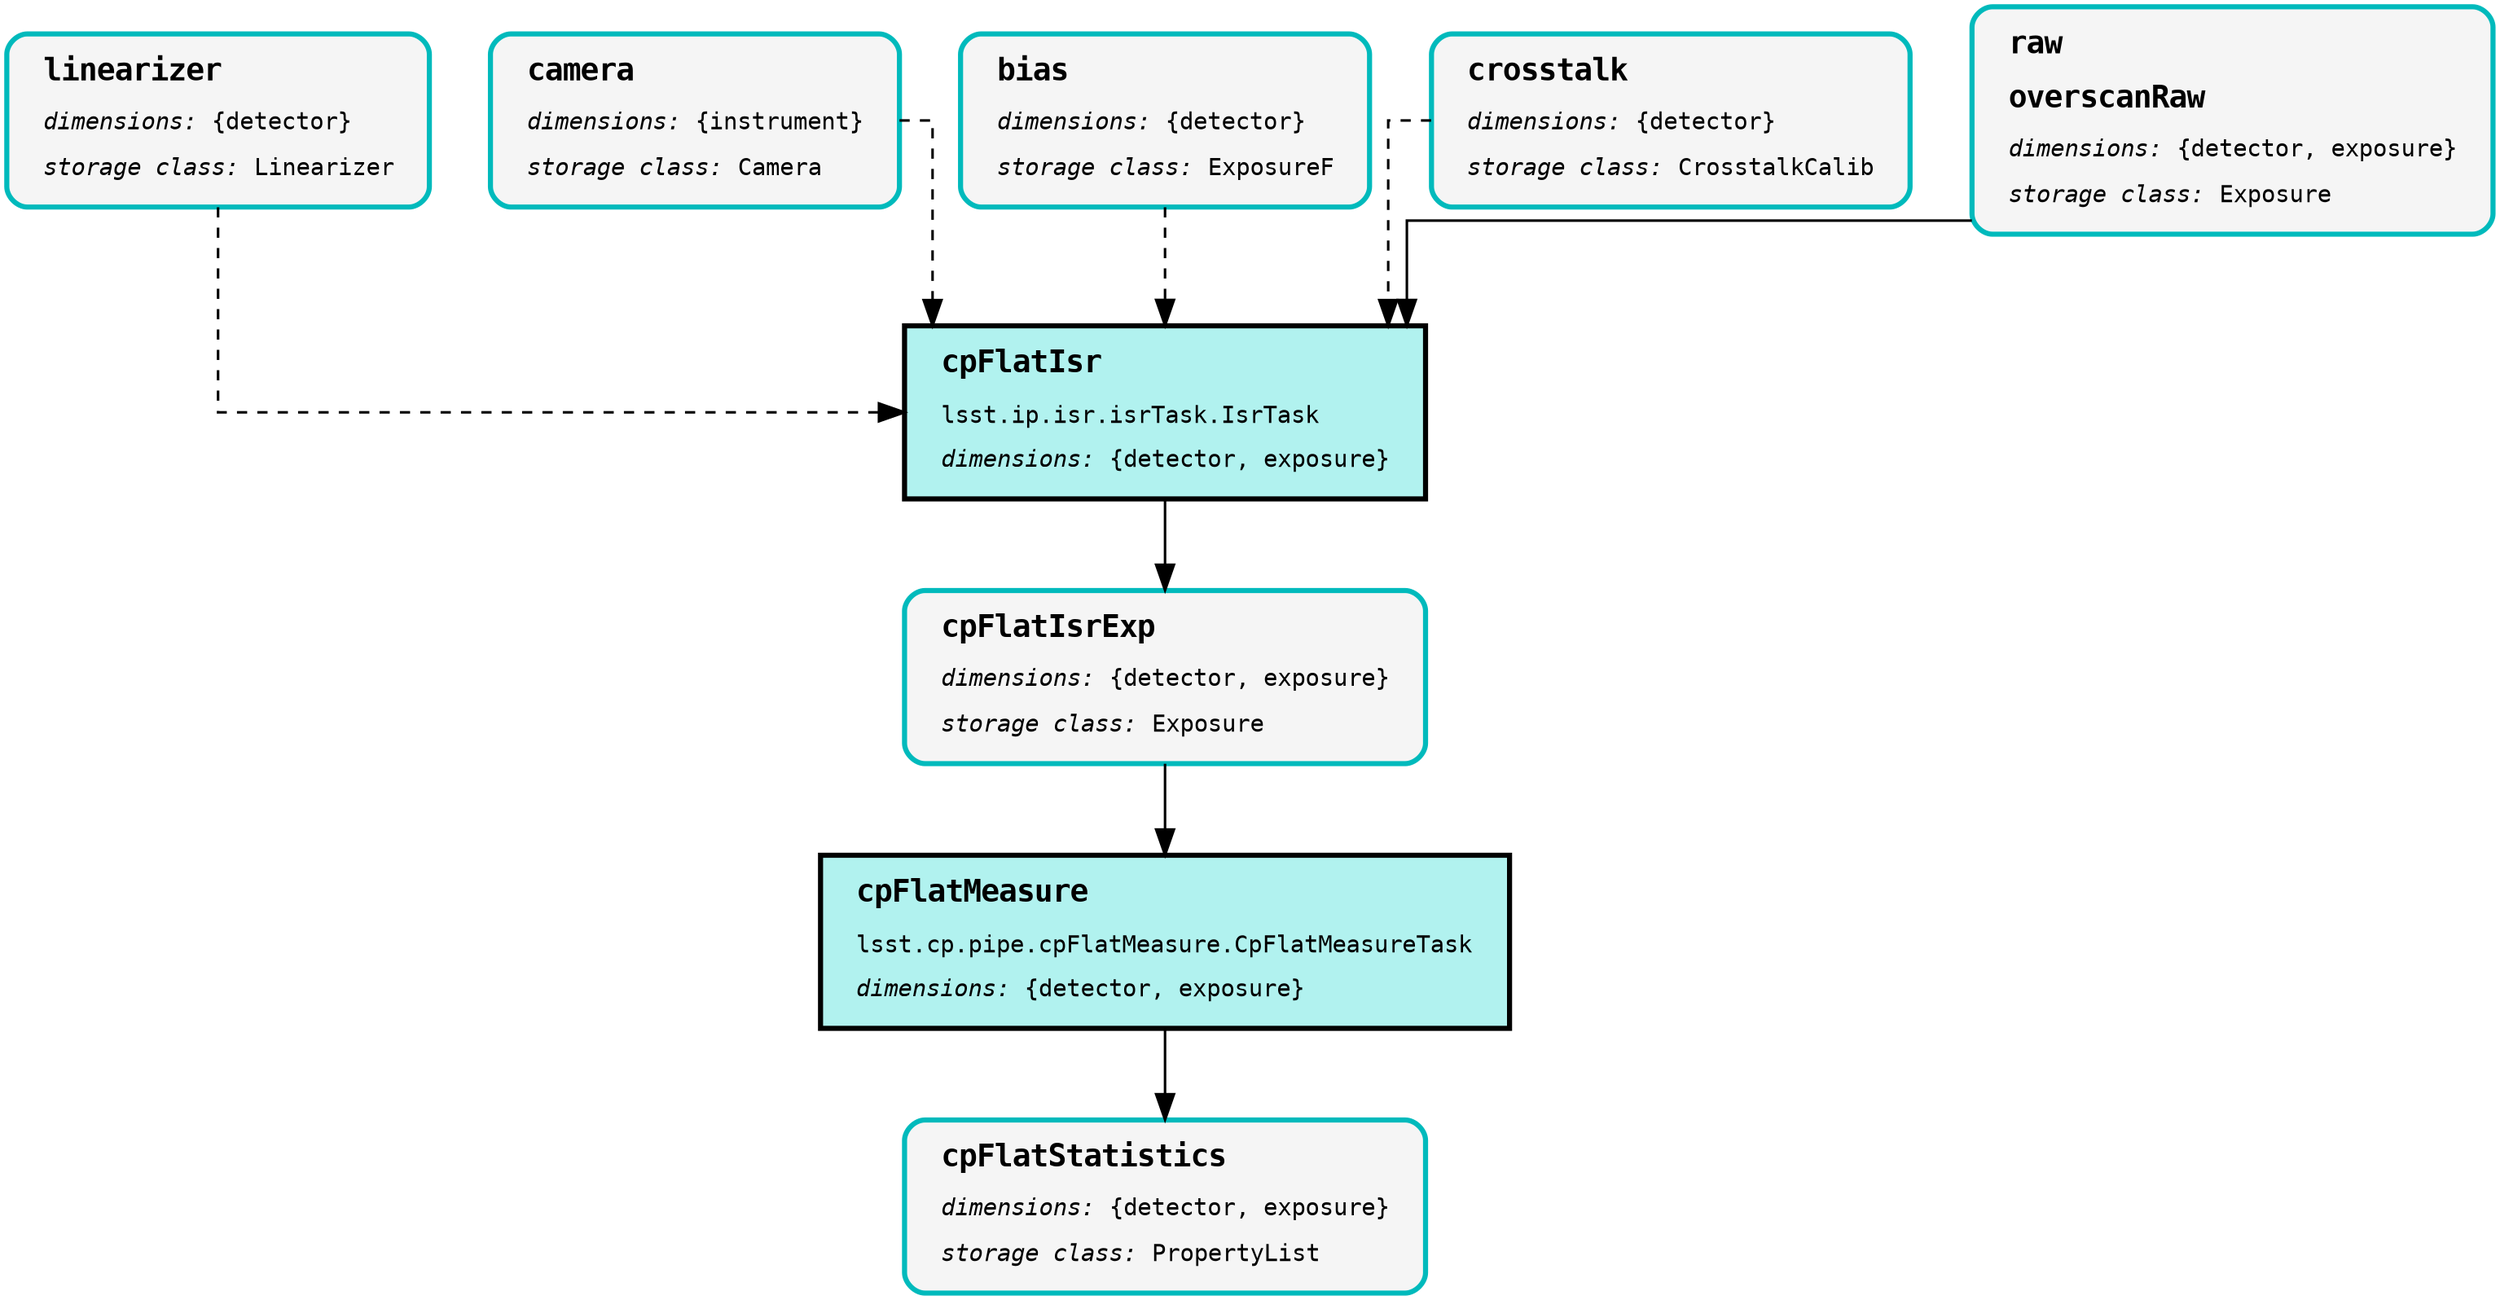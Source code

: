 digraph Pipeline {
graph [splines="ortho", nodesep="0.5", ranksep="0.75"];
node [shape="box", fontname="Monospace", fontsize="14", margin="0.2,0.1", penwidth="3"];
edge [color="black", arrowsize="1.5", penwidth="1.5", pad="10mm"];
"cpFlatIsr:2" [style="filled", color="black", fillcolor="#B1F2EF", label=<<TABLE BORDER="0" CELLPADDING="5"><TR><TD ALIGN="LEFT"><B><FONT POINT-SIZE="18">cpFlatIsr</FONT></B></TD></TR><TR><TD ALIGN="LEFT">lsst.ip.isr.isrTask.IsrTask</TD></TR><TR><TD ALIGN="LEFT"><I>dimensions:</I>&nbsp;{detector, exposure}</TD></TR></TABLE>>];
"linearizer:0" [style="rounded,filled,bold", color="#00BABC", fillcolor="#F5F5F5", label=<<TABLE BORDER="0" CELLPADDING="5"><TR><TD ALIGN="LEFT"><B><FONT POINT-SIZE="18">linearizer</FONT></B></TD></TR><TR><TD ALIGN="LEFT"><I>dimensions:</I>&nbsp;{detector}</TD></TR><TR><TD ALIGN="LEFT"><I>storage class:</I>&nbsp;Linearizer</TD></TR></TABLE>>];
"camera:0" [style="rounded,filled,bold", color="#00BABC", fillcolor="#F5F5F5", label=<<TABLE BORDER="0" CELLPADDING="5"><TR><TD ALIGN="LEFT"><B><FONT POINT-SIZE="18">camera</FONT></B></TD></TR><TR><TD ALIGN="LEFT"><I>dimensions:</I>&nbsp;{instrument}</TD></TR><TR><TD ALIGN="LEFT"><I>storage class:</I>&nbsp;Camera</TD></TR></TABLE>>];
"bias:0" [style="rounded,filled,bold", color="#00BABC", fillcolor="#F5F5F5", label=<<TABLE BORDER="0" CELLPADDING="5"><TR><TD ALIGN="LEFT"><B><FONT POINT-SIZE="18">bias</FONT></B></TD></TR><TR><TD ALIGN="LEFT"><I>dimensions:</I>&nbsp;{detector}</TD></TR><TR><TD ALIGN="LEFT"><I>storage class:</I>&nbsp;ExposureF</TD></TR></TABLE>>];
"crosstalk:0" [style="rounded,filled,bold", color="#00BABC", fillcolor="#F5F5F5", label=<<TABLE BORDER="0" CELLPADDING="5"><TR><TD ALIGN="LEFT"><B><FONT POINT-SIZE="18">crosstalk</FONT></B></TD></TR><TR><TD ALIGN="LEFT"><I>dimensions:</I>&nbsp;{detector}</TD></TR><TR><TD ALIGN="LEFT"><I>storage class:</I>&nbsp;CrosstalkCalib</TD></TR></TABLE>>];
"cpFlatIsrExp:0" [style="rounded,filled,bold", color="#00BABC", fillcolor="#F5F5F5", label=<<TABLE BORDER="0" CELLPADDING="5"><TR><TD ALIGN="LEFT"><B><FONT POINT-SIZE="18">cpFlatIsrExp</FONT></B></TD></TR><TR><TD ALIGN="LEFT"><I>dimensions:</I>&nbsp;{detector, exposure}</TD></TR><TR><TD ALIGN="LEFT"><I>storage class:</I>&nbsp;Exposure</TD></TR></TABLE>>];
"cpFlatMeasure:2" [style="filled", color="black", fillcolor="#B1F2EF", label=<<TABLE BORDER="0" CELLPADDING="5"><TR><TD ALIGN="LEFT"><B><FONT POINT-SIZE="18">cpFlatMeasure</FONT></B></TD></TR><TR><TD ALIGN="LEFT">lsst.cp.pipe.cpFlatMeasure.CpFlatMeasureTask</TD></TR><TR><TD ALIGN="LEFT"><I>dimensions:</I>&nbsp;{detector, exposure}</TD></TR></TABLE>>];
"cpFlatStatistics:0" [style="rounded,filled,bold", color="#00BABC", fillcolor="#F5F5F5", label=<<TABLE BORDER="0" CELLPADDING="5"><TR><TD ALIGN="LEFT"><B><FONT POINT-SIZE="18">cpFlatStatistics</FONT></B></TD></TR><TR><TD ALIGN="LEFT"><I>dimensions:</I>&nbsp;{detector, exposure}</TD></TR><TR><TD ALIGN="LEFT"><I>storage class:</I>&nbsp;PropertyList</TD></TR></TABLE>>];
"998e6c26:0" [style="rounded,filled,bold", color="#00BABC", fillcolor="#F5F5F5", label=<<TABLE BORDER="0" CELLPADDING="5"><TR><TD ALIGN="LEFT"><B><FONT POINT-SIZE="18">raw</FONT></B></TD></TR><TR><TD ALIGN="LEFT"><B><FONT POINT-SIZE="18">overscanRaw</FONT></B></TD></TR><TR><TD ALIGN="LEFT"><I>dimensions:</I>&nbsp;{detector, exposure}</TD></TR><TR><TD ALIGN="LEFT"><I>storage class:</I>&nbsp;Exposure</TD></TR></TABLE>>];
"cpFlatIsr:2" -> "cpFlatIsrExp:0";
"linearizer:0" -> "cpFlatIsr:2" [style="dashed"];
"camera:0" -> "cpFlatIsr:2" [style="dashed"];
"bias:0" -> "cpFlatIsr:2" [style="dashed"];
"crosstalk:0" -> "cpFlatIsr:2" [style="dashed"];
"cpFlatIsrExp:0" -> "cpFlatMeasure:2";
"cpFlatMeasure:2" -> "cpFlatStatistics:0";
"998e6c26:0" -> "cpFlatIsr:2";
}
